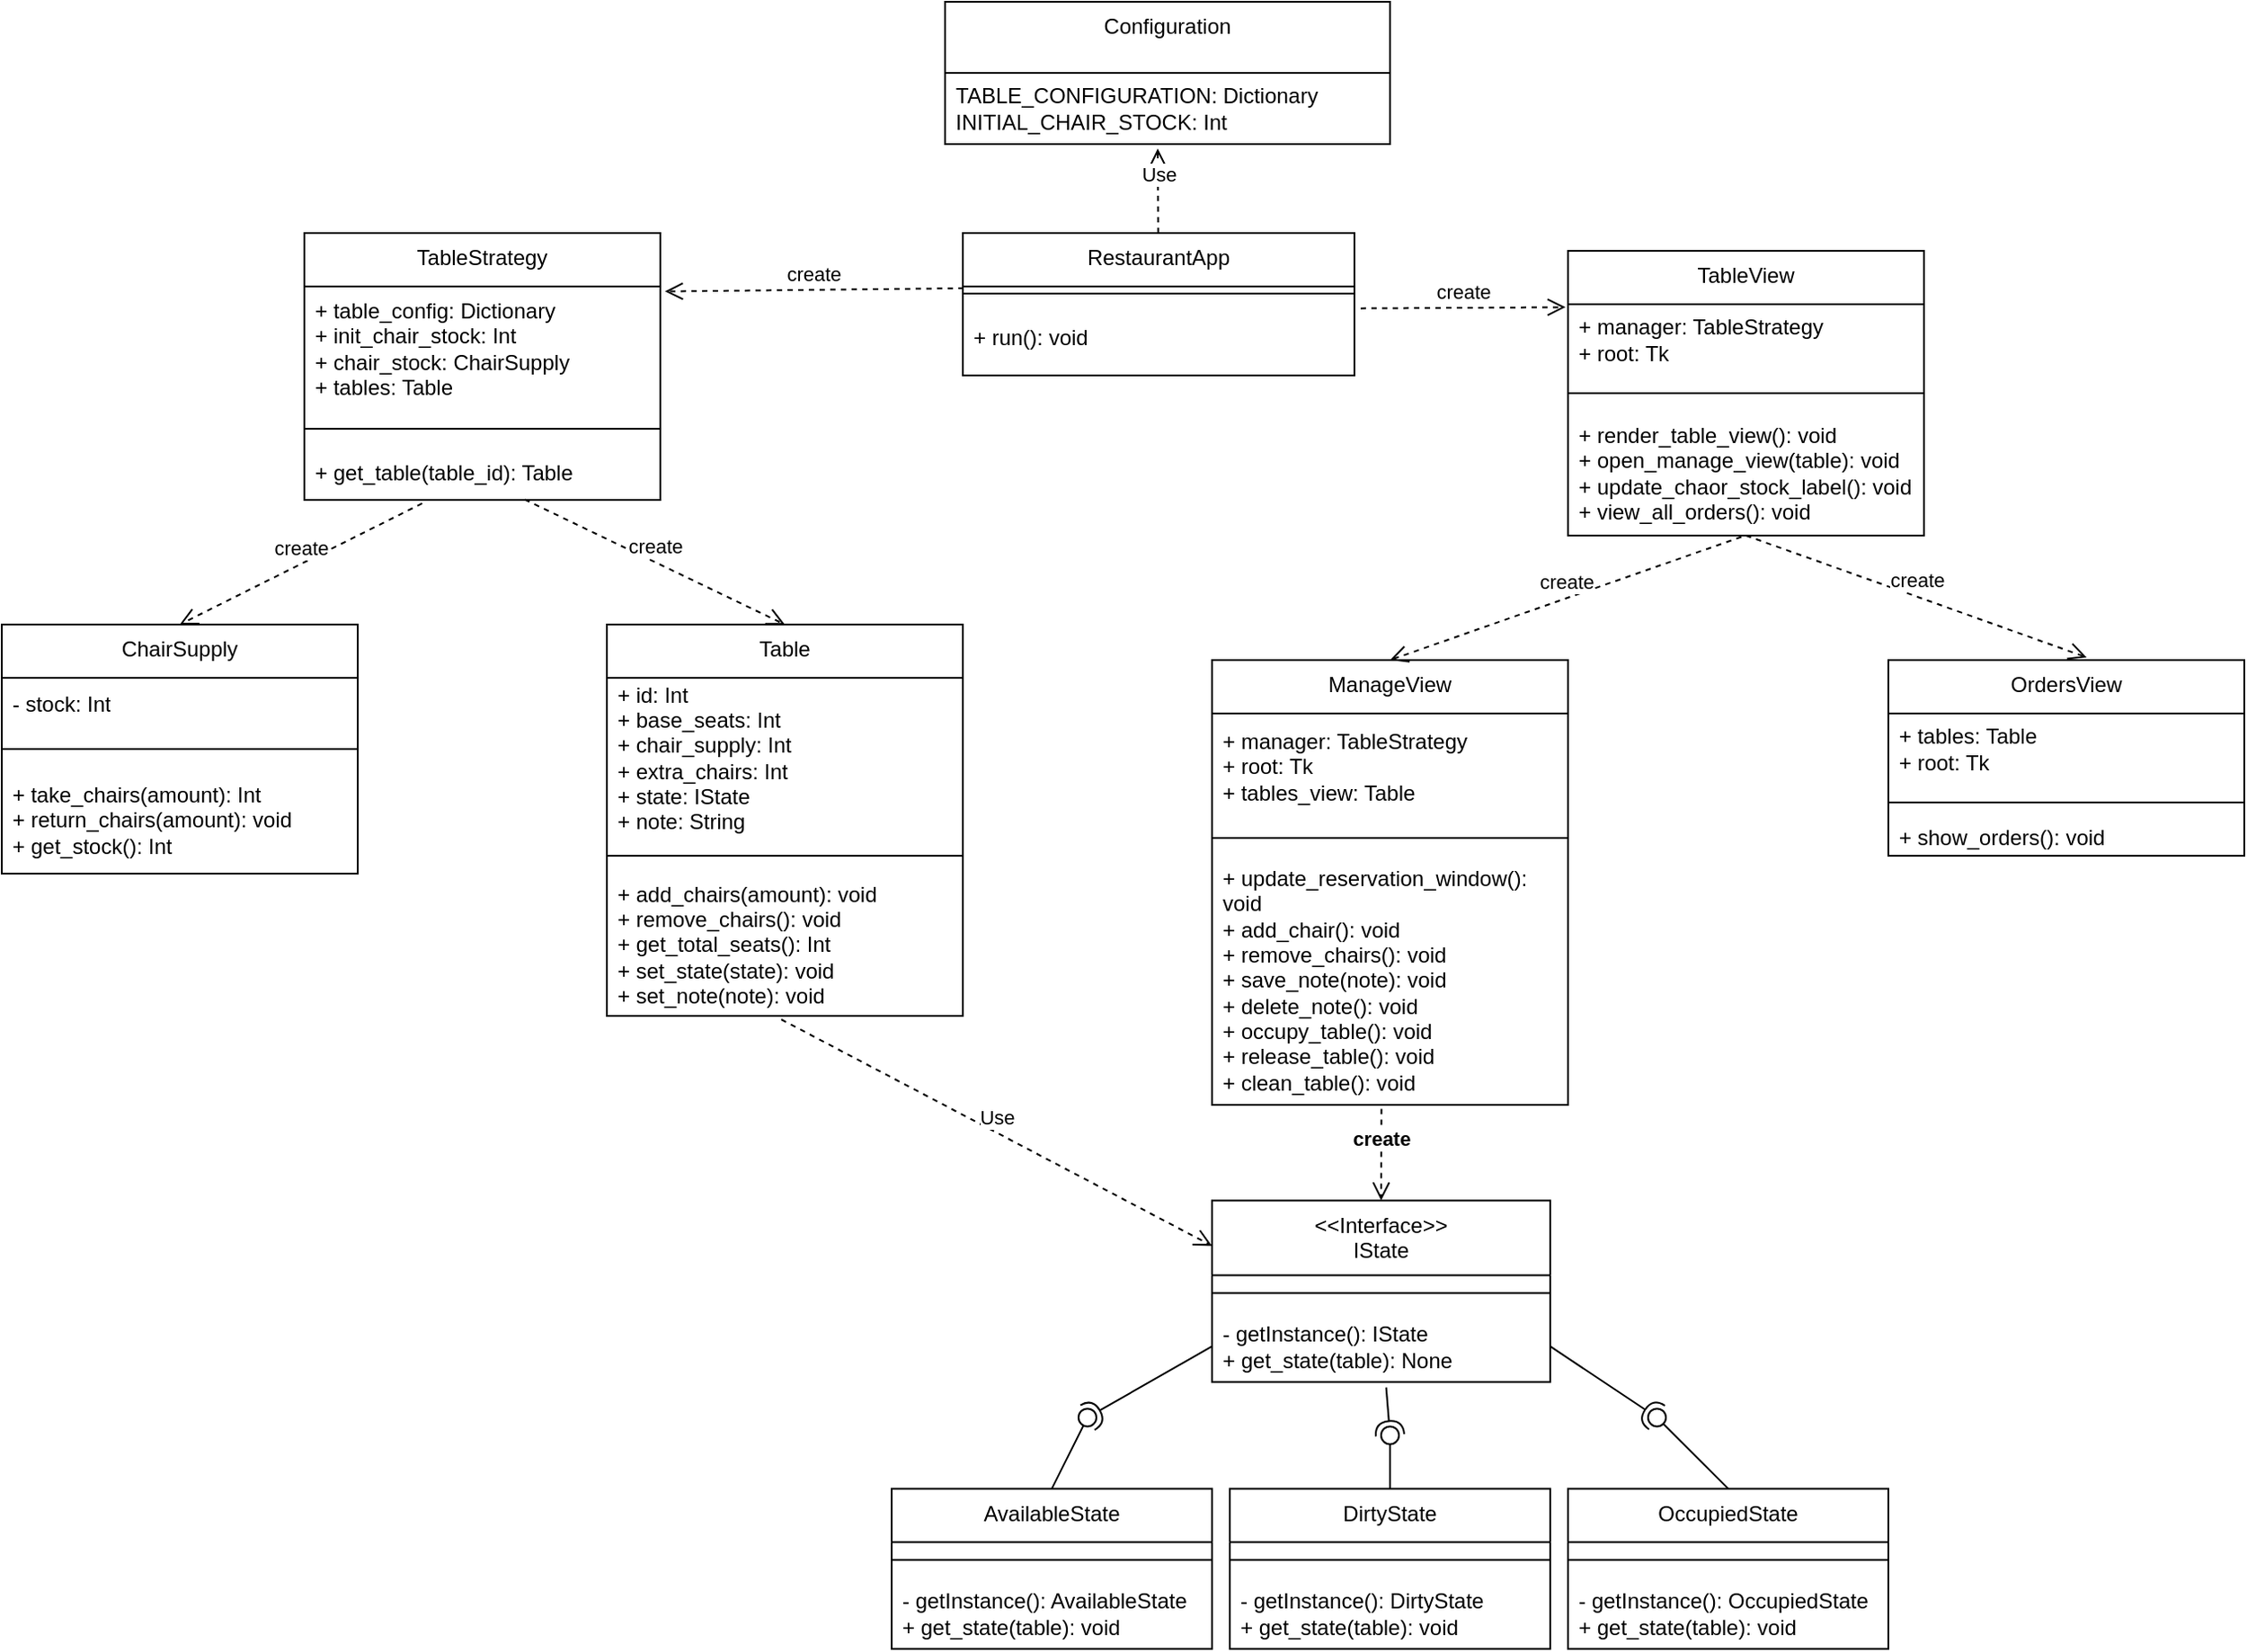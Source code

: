 <mxfile version="24.9.3">
  <diagram name="Strona-1" id="kVUnlJx-WHvOgBzkblsp">
    <mxGraphModel dx="2100" dy="1160" grid="1" gridSize="10" guides="1" tooltips="1" connect="1" arrows="1" fold="1" page="1" pageScale="1" pageWidth="827" pageHeight="1169" math="0" shadow="0">
      <root>
        <mxCell id="0" />
        <mxCell id="1" parent="0" />
        <mxCell id="31UsZLCRyv14G394blW1-9" value="DirtyState" style="swimlane;fontStyle=0;align=center;verticalAlign=top;childLayout=stackLayout;horizontal=1;startSize=30;horizontalStack=0;resizeParent=1;resizeParentMax=0;resizeLast=0;collapsible=0;marginBottom=0;html=1;whiteSpace=wrap;" parent="1" vertex="1">
          <mxGeometry x="1510" y="845.7" width="180" height="90" as="geometry" />
        </mxCell>
        <mxCell id="31UsZLCRyv14G394blW1-11" value="" style="line;strokeWidth=1;fillColor=none;align=left;verticalAlign=middle;spacingTop=-1;spacingLeft=3;spacingRight=3;rotatable=0;labelPosition=right;points=[];portConstraint=eastwest;" parent="31UsZLCRyv14G394blW1-9" vertex="1">
          <mxGeometry y="30" width="180" height="20" as="geometry" />
        </mxCell>
        <mxCell id="31UsZLCRyv14G394blW1-12" value="&lt;div&gt;- getInstance(): DirtyState&lt;br&gt;&lt;/div&gt;&lt;div&gt;+ get_state(table): void&lt;br&gt;&lt;/div&gt;" style="text;html=1;strokeColor=none;fillColor=none;align=left;verticalAlign=middle;spacingLeft=4;spacingRight=4;overflow=hidden;rotatable=0;points=[[0,0.5],[1,0.5]];portConstraint=eastwest;whiteSpace=wrap;" parent="31UsZLCRyv14G394blW1-9" vertex="1">
          <mxGeometry y="50" width="180" height="40" as="geometry" />
        </mxCell>
        <mxCell id="31UsZLCRyv14G394blW1-13" value="RestaurantApp" style="swimlane;fontStyle=0;align=center;verticalAlign=top;childLayout=stackLayout;horizontal=1;startSize=30;horizontalStack=0;resizeParent=1;resizeParentMax=0;resizeLast=0;collapsible=0;marginBottom=0;html=1;whiteSpace=wrap;" parent="1" vertex="1">
          <mxGeometry x="1360" y="140" width="220" height="80" as="geometry" />
        </mxCell>
        <mxCell id="31UsZLCRyv14G394blW1-15" value="" style="line;strokeWidth=1;fillColor=none;align=left;verticalAlign=middle;spacingTop=-1;spacingLeft=3;spacingRight=3;rotatable=0;labelPosition=right;points=[];portConstraint=eastwest;" parent="31UsZLCRyv14G394blW1-13" vertex="1">
          <mxGeometry y="30" width="220" height="8" as="geometry" />
        </mxCell>
        <mxCell id="31UsZLCRyv14G394blW1-16" value="+ run(): void" style="text;html=1;strokeColor=none;fillColor=none;align=left;verticalAlign=middle;spacingLeft=4;spacingRight=4;overflow=hidden;rotatable=0;points=[[0,0.5],[1,0.5]];portConstraint=eastwest;whiteSpace=wrap;" parent="31UsZLCRyv14G394blW1-13" vertex="1">
          <mxGeometry y="38" width="220" height="42" as="geometry" />
        </mxCell>
        <mxCell id="31UsZLCRyv14G394blW1-35" value="&amp;lt;&amp;lt;Interface&amp;gt;&amp;gt;&lt;br&gt;&lt;div&gt;IState&lt;/div&gt;" style="swimlane;fontStyle=0;align=center;verticalAlign=top;childLayout=stackLayout;horizontal=1;startSize=42;horizontalStack=0;resizeParent=1;resizeParentMax=0;resizeLast=0;collapsible=0;marginBottom=0;html=1;whiteSpace=wrap;" parent="1" vertex="1">
          <mxGeometry x="1500" y="683.7" width="190" height="102" as="geometry" />
        </mxCell>
        <mxCell id="31UsZLCRyv14G394blW1-36" value="" style="line;strokeWidth=1;fillColor=none;align=left;verticalAlign=middle;spacingTop=-1;spacingLeft=3;spacingRight=3;rotatable=0;labelPosition=right;points=[];portConstraint=eastwest;" parent="31UsZLCRyv14G394blW1-35" vertex="1">
          <mxGeometry y="42" width="190" height="20" as="geometry" />
        </mxCell>
        <mxCell id="31UsZLCRyv14G394blW1-51" value="&lt;div&gt;- getInstance(): IState&lt;br&gt;&lt;/div&gt;&lt;div&gt;+ get_state(table): None&lt;br&gt;&lt;/div&gt;" style="text;html=1;strokeColor=none;fillColor=none;align=left;verticalAlign=middle;spacingLeft=4;spacingRight=4;overflow=hidden;rotatable=0;points=[[0,0.5],[1,0.5]];portConstraint=eastwest;whiteSpace=wrap;" parent="31UsZLCRyv14G394blW1-35" vertex="1">
          <mxGeometry y="62" width="190" height="40" as="geometry" />
        </mxCell>
        <mxCell id="31UsZLCRyv14G394blW1-37" value="TableView" style="swimlane;fontStyle=0;align=center;verticalAlign=top;childLayout=stackLayout;horizontal=1;startSize=30;horizontalStack=0;resizeParent=1;resizeParentMax=0;resizeLast=0;collapsible=0;marginBottom=0;html=1;whiteSpace=wrap;" parent="1" vertex="1">
          <mxGeometry x="1700" y="150" width="200" height="160" as="geometry" />
        </mxCell>
        <mxCell id="plgOYirL8707KS0Pbugi-25" value="&lt;div&gt;+ manager: TableStrategy&lt;/div&gt;&lt;div&gt;+ root: Tk&lt;br&gt;&lt;/div&gt;" style="text;html=1;strokeColor=none;fillColor=none;align=left;verticalAlign=middle;spacingLeft=4;spacingRight=4;overflow=hidden;rotatable=0;points=[[0,0.5],[1,0.5]];portConstraint=eastwest;whiteSpace=wrap;" vertex="1" parent="31UsZLCRyv14G394blW1-37">
          <mxGeometry y="30" width="200" height="40" as="geometry" />
        </mxCell>
        <mxCell id="31UsZLCRyv14G394blW1-38" value="" style="line;strokeWidth=1;fillColor=none;align=left;verticalAlign=middle;spacingTop=-1;spacingLeft=3;spacingRight=3;rotatable=0;labelPosition=right;points=[];portConstraint=eastwest;" parent="31UsZLCRyv14G394blW1-37" vertex="1">
          <mxGeometry y="70" width="200" height="20" as="geometry" />
        </mxCell>
        <mxCell id="31UsZLCRyv14G394blW1-49" value="&lt;div&gt;+ render_table_view(): void&lt;br&gt;+ open_manage_view(table): void&lt;br&gt;+ update_chaor_stock_label(): void&lt;br&gt;+ view_all_orders(): void&lt;br&gt;&lt;/div&gt;" style="text;html=1;strokeColor=none;fillColor=none;align=left;verticalAlign=middle;spacingLeft=4;spacingRight=4;overflow=hidden;rotatable=0;points=[[0,0.5],[1,0.5]];portConstraint=eastwest;whiteSpace=wrap;" parent="31UsZLCRyv14G394blW1-37" vertex="1">
          <mxGeometry y="90" width="200" height="70" as="geometry" />
        </mxCell>
        <mxCell id="31UsZLCRyv14G394blW1-39" value="" style="rounded=0;orthogonalLoop=1;jettySize=auto;html=1;endArrow=halfCircle;endFill=0;endSize=6;strokeWidth=1;sketch=0;exitX=0.515;exitY=1.077;exitDx=0;exitDy=0;exitPerimeter=0;" parent="1" source="31UsZLCRyv14G394blW1-51" edge="1">
          <mxGeometry relative="1" as="geometry">
            <mxPoint x="1370" y="955.7" as="sourcePoint" />
            <mxPoint x="1600" y="815.7" as="targetPoint" />
          </mxGeometry>
        </mxCell>
        <mxCell id="31UsZLCRyv14G394blW1-40" value="" style="rounded=0;orthogonalLoop=1;jettySize=auto;html=1;endArrow=oval;endFill=0;sketch=0;sourcePerimeterSpacing=0;targetPerimeterSpacing=0;endSize=10;exitX=0.5;exitY=0;exitDx=0;exitDy=0;" parent="1" source="31UsZLCRyv14G394blW1-9" edge="1">
          <mxGeometry relative="1" as="geometry">
            <mxPoint x="1460" y="998.7" as="sourcePoint" />
            <mxPoint x="1600" y="815.7" as="targetPoint" />
            <Array as="points" />
          </mxGeometry>
        </mxCell>
        <mxCell id="31UsZLCRyv14G394blW1-41" value="" style="ellipse;whiteSpace=wrap;html=1;align=center;aspect=fixed;fillColor=none;strokeColor=none;resizable=0;perimeter=centerPerimeter;rotatable=0;allowArrows=0;points=[];outlineConnect=1;" parent="1" vertex="1">
          <mxGeometry x="1380" y="925.7" width="10" height="10" as="geometry" />
        </mxCell>
        <mxCell id="31UsZLCRyv14G394blW1-46" value="" style="ellipse;whiteSpace=wrap;html=1;align=center;aspect=fixed;fillColor=none;strokeColor=none;resizable=0;perimeter=centerPerimeter;rotatable=0;allowArrows=0;points=[];outlineConnect=1;" parent="1" vertex="1">
          <mxGeometry x="1760" y="410" width="10" height="10" as="geometry" />
        </mxCell>
        <mxCell id="31UsZLCRyv14G394blW1-48" value="create" style="html=1;verticalAlign=bottom;endArrow=open;dashed=1;endSize=8;curved=0;rounded=0;entryX=0.557;entryY=-0.014;entryDx=0;entryDy=0;exitX=0.5;exitY=1;exitDx=0;exitDy=0;entryPerimeter=0;" parent="1" source="31UsZLCRyv14G394blW1-37" target="plgOYirL8707KS0Pbugi-26" edge="1">
          <mxGeometry relative="1" as="geometry">
            <mxPoint x="1561" y="667" as="sourcePoint" />
            <mxPoint x="1505" y="618" as="targetPoint" />
          </mxGeometry>
        </mxCell>
        <mxCell id="31UsZLCRyv14G394blW1-54" value="create" style="html=1;verticalAlign=bottom;endArrow=open;dashed=1;endSize=8;curved=0;rounded=0;exitX=0.002;exitY=0.125;exitDx=0;exitDy=0;exitPerimeter=0;entryX=1.013;entryY=0.04;entryDx=0;entryDy=0;entryPerimeter=0;" parent="1" source="31UsZLCRyv14G394blW1-15" target="plgOYirL8707KS0Pbugi-36" edge="1">
          <mxGeometry relative="1" as="geometry">
            <mxPoint x="1341" y="397" as="sourcePoint" />
            <mxPoint x="1330" y="80" as="targetPoint" />
          </mxGeometry>
        </mxCell>
        <mxCell id="31UsZLCRyv14G394blW1-55" value="create" style="html=1;verticalAlign=bottom;endArrow=open;dashed=1;endSize=8;curved=0;rounded=0;entryX=-0.007;entryY=0.042;entryDx=0;entryDy=0;exitX=1.016;exitY=0.103;exitDx=0;exitDy=0;exitPerimeter=0;entryPerimeter=0;" parent="1" source="31UsZLCRyv14G394blW1-16" target="plgOYirL8707KS0Pbugi-25" edge="1">
          <mxGeometry relative="1" as="geometry">
            <mxPoint x="1390" y="440" as="sourcePoint" />
            <mxPoint x="1210" y="491" as="targetPoint" />
          </mxGeometry>
        </mxCell>
        <mxCell id="plgOYirL8707KS0Pbugi-1" value="Configuration" style="swimlane;fontStyle=0;align=center;verticalAlign=top;childLayout=stackLayout;horizontal=1;startSize=40;horizontalStack=0;resizeParent=1;resizeParentMax=0;resizeLast=0;collapsible=0;marginBottom=0;html=1;whiteSpace=wrap;" vertex="1" parent="1">
          <mxGeometry x="1350" y="10" width="250" height="80" as="geometry" />
        </mxCell>
        <mxCell id="plgOYirL8707KS0Pbugi-9" value="&lt;div&gt;TABLE_CONFIGURATION: Dictionary&lt;br&gt;INITIAL_CHAIR_STOCK: Int&lt;br&gt;&lt;/div&gt;" style="text;html=1;strokeColor=none;fillColor=none;align=left;verticalAlign=middle;spacingLeft=4;spacingRight=4;overflow=hidden;rotatable=0;points=[[0,0.5],[1,0.5]];portConstraint=eastwest;whiteSpace=wrap;" vertex="1" parent="plgOYirL8707KS0Pbugi-1">
          <mxGeometry y="40" width="250" height="40" as="geometry" />
        </mxCell>
        <mxCell id="plgOYirL8707KS0Pbugi-11" value="Use" style="html=1;verticalAlign=bottom;endArrow=open;dashed=1;endSize=8;curved=0;rounded=0;entryX=0.478;entryY=1.062;entryDx=0;entryDy=0;entryPerimeter=0;" edge="1" parent="1" source="31UsZLCRyv14G394blW1-13" target="plgOYirL8707KS0Pbugi-9">
          <mxGeometry relative="1" as="geometry">
            <mxPoint x="1369" y="450" as="sourcePoint" />
            <mxPoint x="1270" y="710" as="targetPoint" />
          </mxGeometry>
        </mxCell>
        <mxCell id="plgOYirL8707KS0Pbugi-12" value="AvailableState" style="swimlane;fontStyle=0;align=center;verticalAlign=top;childLayout=stackLayout;horizontal=1;startSize=30;horizontalStack=0;resizeParent=1;resizeParentMax=0;resizeLast=0;collapsible=0;marginBottom=0;html=1;whiteSpace=wrap;" vertex="1" parent="1">
          <mxGeometry x="1320" y="845.7" width="180" height="90" as="geometry" />
        </mxCell>
        <mxCell id="plgOYirL8707KS0Pbugi-14" value="" style="line;strokeWidth=1;fillColor=none;align=left;verticalAlign=middle;spacingTop=-1;spacingLeft=3;spacingRight=3;rotatable=0;labelPosition=right;points=[];portConstraint=eastwest;" vertex="1" parent="plgOYirL8707KS0Pbugi-12">
          <mxGeometry y="30" width="180" height="20" as="geometry" />
        </mxCell>
        <mxCell id="plgOYirL8707KS0Pbugi-15" value="&lt;div&gt;- getInstance(): AvailableState&lt;br&gt;&lt;/div&gt;&lt;div&gt;+ get_state(table): void&lt;br&gt;&lt;/div&gt;" style="text;html=1;strokeColor=none;fillColor=none;align=left;verticalAlign=middle;spacingLeft=4;spacingRight=4;overflow=hidden;rotatable=0;points=[[0,0.5],[1,0.5]];portConstraint=eastwest;whiteSpace=wrap;" vertex="1" parent="plgOYirL8707KS0Pbugi-12">
          <mxGeometry y="50" width="180" height="40" as="geometry" />
        </mxCell>
        <mxCell id="plgOYirL8707KS0Pbugi-16" value="OccupiedState" style="swimlane;fontStyle=0;align=center;verticalAlign=top;childLayout=stackLayout;horizontal=1;startSize=30;horizontalStack=0;resizeParent=1;resizeParentMax=0;resizeLast=0;collapsible=0;marginBottom=0;html=1;whiteSpace=wrap;" vertex="1" parent="1">
          <mxGeometry x="1700" y="845.7" width="180" height="90" as="geometry" />
        </mxCell>
        <mxCell id="plgOYirL8707KS0Pbugi-18" value="" style="line;strokeWidth=1;fillColor=none;align=left;verticalAlign=middle;spacingTop=-1;spacingLeft=3;spacingRight=3;rotatable=0;labelPosition=right;points=[];portConstraint=eastwest;" vertex="1" parent="plgOYirL8707KS0Pbugi-16">
          <mxGeometry y="30" width="180" height="20" as="geometry" />
        </mxCell>
        <mxCell id="plgOYirL8707KS0Pbugi-19" value="&lt;div&gt;- getInstance(): OccupiedState&lt;br&gt;&lt;/div&gt;&lt;div&gt;+ get_state(table): void&lt;br&gt;&lt;/div&gt;" style="text;html=1;strokeColor=none;fillColor=none;align=left;verticalAlign=middle;spacingLeft=4;spacingRight=4;overflow=hidden;rotatable=0;points=[[0,0.5],[1,0.5]];portConstraint=eastwest;whiteSpace=wrap;" vertex="1" parent="plgOYirL8707KS0Pbugi-16">
          <mxGeometry y="50" width="180" height="40" as="geometry" />
        </mxCell>
        <mxCell id="plgOYirL8707KS0Pbugi-21" value="" style="rounded=0;orthogonalLoop=1;jettySize=auto;html=1;endArrow=oval;endFill=0;sketch=0;sourcePerimeterSpacing=0;targetPerimeterSpacing=0;endSize=10;exitX=0.5;exitY=0;exitDx=0;exitDy=0;" edge="1" parent="1">
          <mxGeometry relative="1" as="geometry">
            <mxPoint x="1790" y="845.7" as="sourcePoint" />
            <mxPoint x="1750" y="805.7" as="targetPoint" />
            <Array as="points" />
          </mxGeometry>
        </mxCell>
        <mxCell id="plgOYirL8707KS0Pbugi-22" value="" style="rounded=0;orthogonalLoop=1;jettySize=auto;html=1;endArrow=oval;endFill=0;sketch=0;sourcePerimeterSpacing=0;targetPerimeterSpacing=0;endSize=10;exitX=0.5;exitY=0;exitDx=0;exitDy=0;" edge="1" parent="1" source="plgOYirL8707KS0Pbugi-12">
          <mxGeometry relative="1" as="geometry">
            <mxPoint x="1620" y="865.7" as="sourcePoint" />
            <mxPoint x="1430" y="805.7" as="targetPoint" />
            <Array as="points" />
          </mxGeometry>
        </mxCell>
        <mxCell id="plgOYirL8707KS0Pbugi-23" value="" style="rounded=0;orthogonalLoop=1;jettySize=auto;html=1;endArrow=halfCircle;endFill=0;endSize=6;strokeWidth=1;sketch=0;exitX=0;exitY=0.5;exitDx=0;exitDy=0;" edge="1" parent="1" source="31UsZLCRyv14G394blW1-51">
          <mxGeometry relative="1" as="geometry">
            <mxPoint x="1608" y="798.7" as="sourcePoint" />
            <mxPoint x="1430" y="805.7" as="targetPoint" />
          </mxGeometry>
        </mxCell>
        <mxCell id="plgOYirL8707KS0Pbugi-24" value="" style="rounded=0;orthogonalLoop=1;jettySize=auto;html=1;endArrow=halfCircle;endFill=0;endSize=6;strokeWidth=1;sketch=0;exitX=1;exitY=0.5;exitDx=0;exitDy=0;" edge="1" parent="1" source="31UsZLCRyv14G394blW1-51">
          <mxGeometry relative="1" as="geometry">
            <mxPoint x="1618" y="808.7" as="sourcePoint" />
            <mxPoint x="1750" y="805.7" as="targetPoint" />
          </mxGeometry>
        </mxCell>
        <mxCell id="plgOYirL8707KS0Pbugi-26" value="OrdersView" style="swimlane;fontStyle=0;align=center;verticalAlign=top;childLayout=stackLayout;horizontal=1;startSize=30;horizontalStack=0;resizeParent=1;resizeParentMax=0;resizeLast=0;collapsible=0;marginBottom=0;html=1;whiteSpace=wrap;" vertex="1" parent="1">
          <mxGeometry x="1880" y="380" width="200" height="110" as="geometry" />
        </mxCell>
        <mxCell id="plgOYirL8707KS0Pbugi-27" value="+ tables: Table&lt;br&gt;+ root: Tk" style="text;html=1;strokeColor=none;fillColor=none;align=left;verticalAlign=middle;spacingLeft=4;spacingRight=4;overflow=hidden;rotatable=0;points=[[0,0.5],[1,0.5]];portConstraint=eastwest;whiteSpace=wrap;" vertex="1" parent="plgOYirL8707KS0Pbugi-26">
          <mxGeometry y="30" width="200" height="40" as="geometry" />
        </mxCell>
        <mxCell id="plgOYirL8707KS0Pbugi-28" value="" style="line;strokeWidth=1;fillColor=none;align=left;verticalAlign=middle;spacingTop=-1;spacingLeft=3;spacingRight=3;rotatable=0;labelPosition=right;points=[];portConstraint=eastwest;" vertex="1" parent="plgOYirL8707KS0Pbugi-26">
          <mxGeometry y="70" width="200" height="20" as="geometry" />
        </mxCell>
        <mxCell id="plgOYirL8707KS0Pbugi-29" value="+ show_orders(): void&lt;div&gt;&lt;br/&gt;&lt;/div&gt;" style="text;html=1;strokeColor=none;fillColor=none;align=left;verticalAlign=middle;spacingLeft=4;spacingRight=4;overflow=hidden;rotatable=0;points=[[0,0.5],[1,0.5]];portConstraint=eastwest;whiteSpace=wrap;" vertex="1" parent="plgOYirL8707KS0Pbugi-26">
          <mxGeometry y="90" width="200" height="20" as="geometry" />
        </mxCell>
        <mxCell id="plgOYirL8707KS0Pbugi-30" value="ManageView" style="swimlane;fontStyle=0;align=center;verticalAlign=top;childLayout=stackLayout;horizontal=1;startSize=30;horizontalStack=0;resizeParent=1;resizeParentMax=0;resizeLast=0;collapsible=0;marginBottom=0;html=1;whiteSpace=wrap;" vertex="1" parent="1">
          <mxGeometry x="1500" y="380" width="200" height="250" as="geometry" />
        </mxCell>
        <mxCell id="plgOYirL8707KS0Pbugi-31" value="&lt;div&gt;+ manager: TableStrategy&lt;/div&gt;&lt;div&gt;+ root: Tk&lt;br&gt;+ tables_view: Table&lt;br&gt;&lt;/div&gt;" style="text;html=1;strokeColor=none;fillColor=none;align=left;verticalAlign=middle;spacingLeft=4;spacingRight=4;overflow=hidden;rotatable=0;points=[[0,0.5],[1,0.5]];portConstraint=eastwest;whiteSpace=wrap;" vertex="1" parent="plgOYirL8707KS0Pbugi-30">
          <mxGeometry y="30" width="200" height="60" as="geometry" />
        </mxCell>
        <mxCell id="plgOYirL8707KS0Pbugi-32" value="" style="line;strokeWidth=1;fillColor=none;align=left;verticalAlign=middle;spacingTop=-1;spacingLeft=3;spacingRight=3;rotatable=0;labelPosition=right;points=[];portConstraint=eastwest;" vertex="1" parent="plgOYirL8707KS0Pbugi-30">
          <mxGeometry y="90" width="200" height="20" as="geometry" />
        </mxCell>
        <mxCell id="plgOYirL8707KS0Pbugi-33" value="+ update_reservation_window(): void&lt;br&gt;+ add_chair(): void&lt;br&gt;+ remove_chairs(): void&lt;br&gt;+ save_note(note): void&lt;br&gt;+ delete_note(): void&lt;br&gt;+ occupy_table(): void&lt;br&gt;+ release_table(): void&lt;br&gt;+ clean_table(): void" style="text;html=1;strokeColor=none;fillColor=none;align=left;verticalAlign=middle;spacingLeft=4;spacingRight=4;overflow=hidden;rotatable=0;points=[[0,0.5],[1,0.5]];portConstraint=eastwest;whiteSpace=wrap;" vertex="1" parent="plgOYirL8707KS0Pbugi-30">
          <mxGeometry y="110" width="200" height="140" as="geometry" />
        </mxCell>
        <mxCell id="plgOYirL8707KS0Pbugi-34" value="create" style="html=1;verticalAlign=bottom;endArrow=open;dashed=1;endSize=8;curved=0;rounded=0;entryX=0.5;entryY=0;entryDx=0;entryDy=0;exitX=0.487;exitY=1.011;exitDx=0;exitDy=0;exitPerimeter=0;" edge="1" parent="1" source="31UsZLCRyv14G394blW1-49" target="plgOYirL8707KS0Pbugi-30">
          <mxGeometry relative="1" as="geometry">
            <mxPoint x="1810" y="320" as="sourcePoint" />
            <mxPoint x="2001" y="388" as="targetPoint" />
          </mxGeometry>
        </mxCell>
        <mxCell id="plgOYirL8707KS0Pbugi-35" value="TableStrategy" style="swimlane;fontStyle=0;align=center;verticalAlign=top;childLayout=stackLayout;horizontal=1;startSize=30;horizontalStack=0;resizeParent=1;resizeParentMax=0;resizeLast=0;collapsible=0;marginBottom=0;html=1;whiteSpace=wrap;" vertex="1" parent="1">
          <mxGeometry x="990" y="140" width="200" height="150" as="geometry" />
        </mxCell>
        <mxCell id="plgOYirL8707KS0Pbugi-36" value="&lt;div&gt;+ table_config: Dictionary&lt;/div&gt;&lt;div&gt;+ init_chair_stock: Int&lt;br&gt;&lt;/div&gt;&lt;div&gt;+ chair_stock: ChairSupply&lt;/div&gt;&lt;div&gt;+ tables: Table&lt;br&gt;&lt;/div&gt;" style="text;html=1;strokeColor=none;fillColor=none;align=left;verticalAlign=middle;spacingLeft=4;spacingRight=4;overflow=hidden;rotatable=0;points=[[0,0.5],[1,0.5]];portConstraint=eastwest;whiteSpace=wrap;" vertex="1" parent="plgOYirL8707KS0Pbugi-35">
          <mxGeometry y="30" width="200" height="70" as="geometry" />
        </mxCell>
        <mxCell id="plgOYirL8707KS0Pbugi-37" value="" style="line;strokeWidth=1;fillColor=none;align=left;verticalAlign=middle;spacingTop=-1;spacingLeft=3;spacingRight=3;rotatable=0;labelPosition=right;points=[];portConstraint=eastwest;" vertex="1" parent="plgOYirL8707KS0Pbugi-35">
          <mxGeometry y="100" width="200" height="20" as="geometry" />
        </mxCell>
        <mxCell id="plgOYirL8707KS0Pbugi-38" value="+ get_table(table_id): Table" style="text;html=1;strokeColor=none;fillColor=none;align=left;verticalAlign=middle;spacingLeft=4;spacingRight=4;overflow=hidden;rotatable=0;points=[[0,0.5],[1,0.5]];portConstraint=eastwest;whiteSpace=wrap;" vertex="1" parent="plgOYirL8707KS0Pbugi-35">
          <mxGeometry y="120" width="200" height="30" as="geometry" />
        </mxCell>
        <mxCell id="plgOYirL8707KS0Pbugi-39" value="Table" style="swimlane;fontStyle=0;align=center;verticalAlign=top;childLayout=stackLayout;horizontal=1;startSize=30;horizontalStack=0;resizeParent=1;resizeParentMax=0;resizeLast=0;collapsible=0;marginBottom=0;html=1;whiteSpace=wrap;" vertex="1" parent="1">
          <mxGeometry x="1160" y="360" width="200" height="220" as="geometry" />
        </mxCell>
        <mxCell id="plgOYirL8707KS0Pbugi-40" value="+ id: Int&lt;br&gt;+ base_seats: Int&lt;br&gt;+ chair_supply: Int&lt;br&gt;+ extra_chairs: Int&lt;br&gt;+ state: IState&lt;br&gt;+ note: String" style="text;html=1;strokeColor=none;fillColor=none;align=left;verticalAlign=middle;spacingLeft=4;spacingRight=4;overflow=hidden;rotatable=0;points=[[0,0.5],[1,0.5]];portConstraint=eastwest;whiteSpace=wrap;" vertex="1" parent="plgOYirL8707KS0Pbugi-39">
          <mxGeometry y="30" width="200" height="90" as="geometry" />
        </mxCell>
        <mxCell id="plgOYirL8707KS0Pbugi-41" value="" style="line;strokeWidth=1;fillColor=none;align=left;verticalAlign=middle;spacingTop=-1;spacingLeft=3;spacingRight=3;rotatable=0;labelPosition=right;points=[];portConstraint=eastwest;" vertex="1" parent="plgOYirL8707KS0Pbugi-39">
          <mxGeometry y="120" width="200" height="20" as="geometry" />
        </mxCell>
        <mxCell id="plgOYirL8707KS0Pbugi-42" value="+ add_chairs(amount): void&lt;br&gt;+ remove_chairs(): void&lt;br&gt;+ get_total_seats(): Int&lt;br&gt;+ set_state(state): void&lt;br&gt;+ set_note(note): void" style="text;html=1;strokeColor=none;fillColor=none;align=left;verticalAlign=middle;spacingLeft=4;spacingRight=4;overflow=hidden;rotatable=0;points=[[0,0.5],[1,0.5]];portConstraint=eastwest;whiteSpace=wrap;" vertex="1" parent="plgOYirL8707KS0Pbugi-39">
          <mxGeometry y="140" width="200" height="80" as="geometry" />
        </mxCell>
        <mxCell id="plgOYirL8707KS0Pbugi-43" value="create" style="html=1;verticalAlign=bottom;endArrow=open;dashed=1;endSize=8;curved=0;rounded=0;exitX=0.331;exitY=1.065;exitDx=0;exitDy=0;exitPerimeter=0;entryX=0.5;entryY=0;entryDx=0;entryDy=0;" edge="1" parent="1" source="plgOYirL8707KS0Pbugi-38" target="plgOYirL8707KS0Pbugi-44">
          <mxGeometry relative="1" as="geometry">
            <mxPoint x="1370" y="181" as="sourcePoint" />
            <mxPoint x="1203" y="183" as="targetPoint" />
          </mxGeometry>
        </mxCell>
        <mxCell id="plgOYirL8707KS0Pbugi-44" value="ChairSupply" style="swimlane;fontStyle=0;align=center;verticalAlign=top;childLayout=stackLayout;horizontal=1;startSize=30;horizontalStack=0;resizeParent=1;resizeParentMax=0;resizeLast=0;collapsible=0;marginBottom=0;html=1;whiteSpace=wrap;" vertex="1" parent="1">
          <mxGeometry x="820" y="360" width="200" height="140" as="geometry" />
        </mxCell>
        <mxCell id="plgOYirL8707KS0Pbugi-45" value="- stock: Int" style="text;html=1;strokeColor=none;fillColor=none;align=left;verticalAlign=middle;spacingLeft=4;spacingRight=4;overflow=hidden;rotatable=0;points=[[0,0.5],[1,0.5]];portConstraint=eastwest;whiteSpace=wrap;" vertex="1" parent="plgOYirL8707KS0Pbugi-44">
          <mxGeometry y="30" width="200" height="30" as="geometry" />
        </mxCell>
        <mxCell id="plgOYirL8707KS0Pbugi-46" value="" style="line;strokeWidth=1;fillColor=none;align=left;verticalAlign=middle;spacingTop=-1;spacingLeft=3;spacingRight=3;rotatable=0;labelPosition=right;points=[];portConstraint=eastwest;" vertex="1" parent="plgOYirL8707KS0Pbugi-44">
          <mxGeometry y="60" width="200" height="20" as="geometry" />
        </mxCell>
        <mxCell id="plgOYirL8707KS0Pbugi-47" value="+ take_chairs(amount): Int&lt;br&gt;+ return_chairs(amount): void&lt;br&gt;+ get_stock(): Int" style="text;html=1;strokeColor=none;fillColor=none;align=left;verticalAlign=middle;spacingLeft=4;spacingRight=4;overflow=hidden;rotatable=0;points=[[0,0.5],[1,0.5]];portConstraint=eastwest;whiteSpace=wrap;" vertex="1" parent="plgOYirL8707KS0Pbugi-44">
          <mxGeometry y="80" width="200" height="60" as="geometry" />
        </mxCell>
        <mxCell id="plgOYirL8707KS0Pbugi-48" value="create" style="html=1;verticalAlign=bottom;endArrow=open;dashed=1;endSize=8;curved=0;rounded=0;exitX=0.619;exitY=0.992;exitDx=0;exitDy=0;exitPerimeter=0;entryX=0.5;entryY=0;entryDx=0;entryDy=0;" edge="1" parent="1" source="plgOYirL8707KS0Pbugi-38" target="plgOYirL8707KS0Pbugi-39">
          <mxGeometry relative="1" as="geometry">
            <mxPoint x="1066" y="302" as="sourcePoint" />
            <mxPoint x="930" y="370" as="targetPoint" />
          </mxGeometry>
        </mxCell>
        <mxCell id="plgOYirL8707KS0Pbugi-49" value="Use" style="html=1;verticalAlign=bottom;endArrow=open;dashed=1;endSize=8;curved=0;rounded=0;exitX=0.49;exitY=1.025;exitDx=0;exitDy=0;exitPerimeter=0;entryX=0;entryY=0.25;entryDx=0;entryDy=0;" edge="1" parent="1" source="plgOYirL8707KS0Pbugi-42" target="31UsZLCRyv14G394blW1-35">
          <mxGeometry relative="1" as="geometry">
            <mxPoint x="1124" y="300" as="sourcePoint" />
            <mxPoint x="1350" y="800" as="targetPoint" />
          </mxGeometry>
        </mxCell>
        <mxCell id="plgOYirL8707KS0Pbugi-50" value="create" style="html=1;verticalAlign=bottom;endArrow=open;dashed=1;endSize=8;curved=0;rounded=0;exitX=0.476;exitY=1.016;exitDx=0;exitDy=0;exitPerimeter=0;entryX=0.5;entryY=0;entryDx=0;entryDy=0;fontStyle=1" edge="1" parent="1" source="plgOYirL8707KS0Pbugi-33" target="31UsZLCRyv14G394blW1-35">
          <mxGeometry relative="1" as="geometry">
            <mxPoint x="1592.6" y="680" as="sourcePoint" />
            <mxPoint x="1280" y="423.7" as="targetPoint" />
          </mxGeometry>
        </mxCell>
      </root>
    </mxGraphModel>
  </diagram>
</mxfile>
